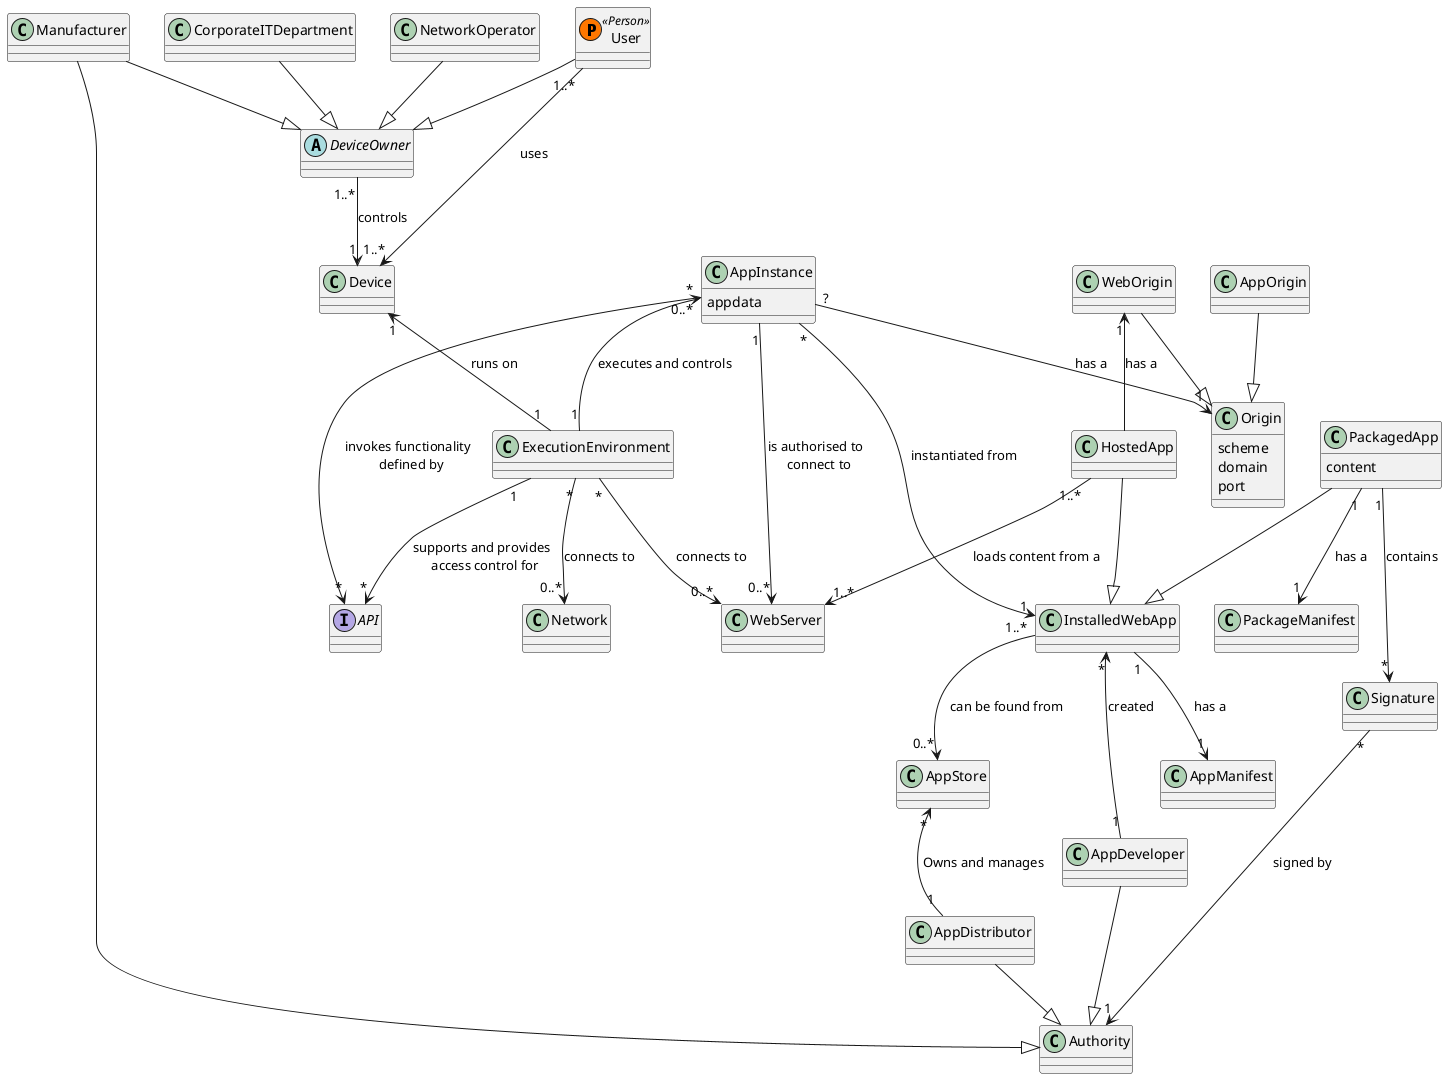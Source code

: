 @startuml security-model-concept-map.png

class User << (P,#FF7700) Person >>

abstract class DeviceOwner {

}

class CorporateITDepartment {

}

class Device { 

}

class ExecutionEnvironment {

}

class AppInstance {
    appdata
}

class PackagedApp {
    content
}

class InstalledWebApp {

}

class AppManifest {

}

class PackageManifest {

}

class HostedApp {

}

class Network {

}

class WebServer {
    
}

class AppStore {

}

class Origin {
    scheme
    domain
    port
}


interface API {

}

User                  "1..*"  --> "1..*"  Device                 : uses
DeviceOwner           "1..*"  --> "1"     Device                 : controls
User                          --|>        DeviceOwner            
NetworkOperator               --|>        DeviceOwner            
Manufacturer                  --|>        DeviceOwner  
CorporateITDepartment         --|>        DeviceOwner  
Device                "1"     <-- "1"     ExecutionEnvironment   : runs on
AppInstance           "0..*"  <-- "1"     ExecutionEnvironment   : executes and controls
ExecutionEnvironment  "1"     --> "*"     API                    : supports and provides \n access control for
AppInstance           "*"     --> "*"     API                    : invokes functionality \n defined by
ExecutionEnvironment  "*"     --> "0..*"  Network                : connects to
ExecutionEnvironment  "*"     --> "0..*"  WebServer              : connects to
AppInstance           "1"     --> "0..*"  WebServer              : is authorised to \n connect to
AppInstance           "*"     --> "1"     InstalledWebApp        : instantiated from
PackagedApp                   --|>        InstalledWebApp
HostedApp                     --|>        InstalledWebApp
AppInstance           "?"     --> "1"     Origin                 : has a
WebOrigin             "1"     <--         HostedApp              : has a
WebOrigin                     --|>        Origin
AppOrigin                     --|>        Origin
HostedApp             "1..*"  --> "1..*"  WebServer              : loads content from a

PackagedApp           "1"     --> "1"     PackageManifest        : has a
InstalledWebApp       "1"     --> "1"     AppManifest            : has a

PackagedApp           "1"     --> "*"     Signature              : contains
Signature             "*"     --> "1"     Authority              : signed by

AppDeveloper                  --|>        Authority
Manufacturer	              --|>        Authority
AppDistributor                --|>        Authority

InstalledWebApp       "*"     <-- "1"     AppDeveloper           : created
InstalledWebApp       "1..*"  --> "0..*"  AppStore               : can be found from
AppStore              "*"     <-- "1"     AppDistributor         : Owns and manages

@enduml